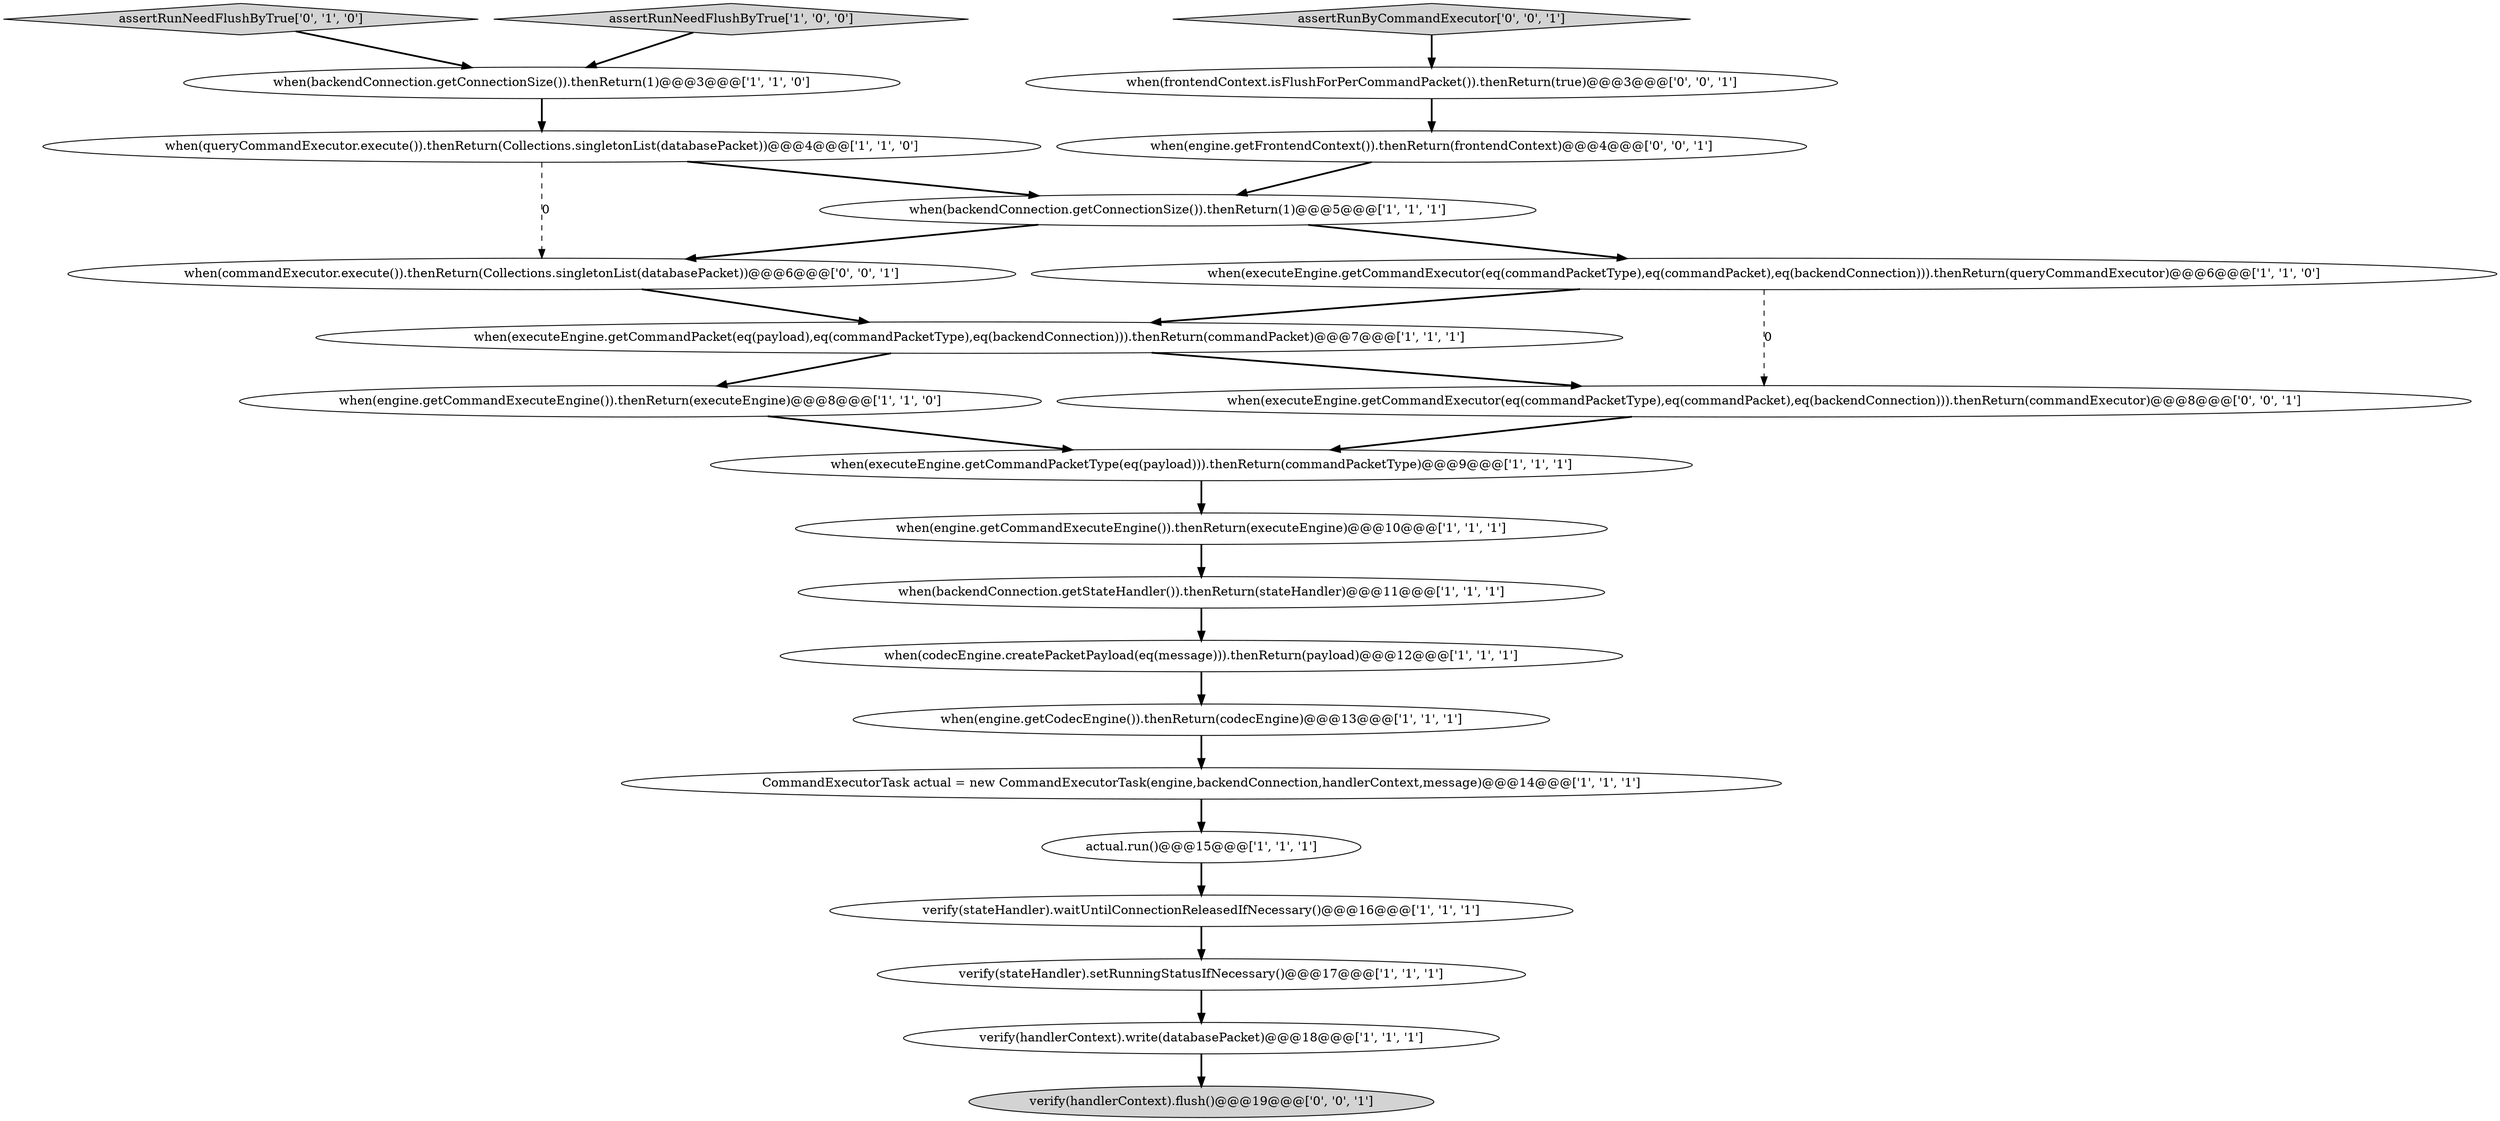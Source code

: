 digraph {
23 [style = filled, label = "verify(handlerContext).flush()@@@19@@@['0', '0', '1']", fillcolor = lightgray, shape = ellipse image = "AAA0AAABBB3BBB"];
21 [style = filled, label = "when(frontendContext.isFlushForPerCommandPacket()).thenReturn(true)@@@3@@@['0', '0', '1']", fillcolor = white, shape = ellipse image = "AAA0AAABBB3BBB"];
1 [style = filled, label = "when(executeEngine.getCommandPacket(eq(payload),eq(commandPacketType),eq(backendConnection))).thenReturn(commandPacket)@@@7@@@['1', '1', '1']", fillcolor = white, shape = ellipse image = "AAA0AAABBB1BBB"];
6 [style = filled, label = "verify(handlerContext).write(databasePacket)@@@18@@@['1', '1', '1']", fillcolor = white, shape = ellipse image = "AAA0AAABBB1BBB"];
15 [style = filled, label = "when(engine.getCommandExecuteEngine()).thenReturn(executeEngine)@@@10@@@['1', '1', '1']", fillcolor = white, shape = ellipse image = "AAA0AAABBB1BBB"];
22 [style = filled, label = "when(executeEngine.getCommandExecutor(eq(commandPacketType),eq(commandPacket),eq(backendConnection))).thenReturn(commandExecutor)@@@8@@@['0', '0', '1']", fillcolor = white, shape = ellipse image = "AAA0AAABBB3BBB"];
0 [style = filled, label = "verify(stateHandler).setRunningStatusIfNecessary()@@@17@@@['1', '1', '1']", fillcolor = white, shape = ellipse image = "AAA0AAABBB1BBB"];
2 [style = filled, label = "when(backendConnection.getStateHandler()).thenReturn(stateHandler)@@@11@@@['1', '1', '1']", fillcolor = white, shape = ellipse image = "AAA0AAABBB1BBB"];
17 [style = filled, label = "assertRunNeedFlushByTrue['0', '1', '0']", fillcolor = lightgray, shape = diamond image = "AAA0AAABBB2BBB"];
20 [style = filled, label = "assertRunByCommandExecutor['0', '0', '1']", fillcolor = lightgray, shape = diamond image = "AAA0AAABBB3BBB"];
10 [style = filled, label = "when(executeEngine.getCommandExecutor(eq(commandPacketType),eq(commandPacket),eq(backendConnection))).thenReturn(queryCommandExecutor)@@@6@@@['1', '1', '0']", fillcolor = white, shape = ellipse image = "AAA0AAABBB1BBB"];
14 [style = filled, label = "actual.run()@@@15@@@['1', '1', '1']", fillcolor = white, shape = ellipse image = "AAA0AAABBB1BBB"];
18 [style = filled, label = "when(commandExecutor.execute()).thenReturn(Collections.singletonList(databasePacket))@@@6@@@['0', '0', '1']", fillcolor = white, shape = ellipse image = "AAA0AAABBB3BBB"];
12 [style = filled, label = "verify(stateHandler).waitUntilConnectionReleasedIfNecessary()@@@16@@@['1', '1', '1']", fillcolor = white, shape = ellipse image = "AAA0AAABBB1BBB"];
19 [style = filled, label = "when(engine.getFrontendContext()).thenReturn(frontendContext)@@@4@@@['0', '0', '1']", fillcolor = white, shape = ellipse image = "AAA0AAABBB3BBB"];
8 [style = filled, label = "when(codecEngine.createPacketPayload(eq(message))).thenReturn(payload)@@@12@@@['1', '1', '1']", fillcolor = white, shape = ellipse image = "AAA0AAABBB1BBB"];
9 [style = filled, label = "when(engine.getCodecEngine()).thenReturn(codecEngine)@@@13@@@['1', '1', '1']", fillcolor = white, shape = ellipse image = "AAA0AAABBB1BBB"];
4 [style = filled, label = "assertRunNeedFlushByTrue['1', '0', '0']", fillcolor = lightgray, shape = diamond image = "AAA0AAABBB1BBB"];
7 [style = filled, label = "when(queryCommandExecutor.execute()).thenReturn(Collections.singletonList(databasePacket))@@@4@@@['1', '1', '0']", fillcolor = white, shape = ellipse image = "AAA0AAABBB1BBB"];
3 [style = filled, label = "when(backendConnection.getConnectionSize()).thenReturn(1)@@@5@@@['1', '1', '1']", fillcolor = white, shape = ellipse image = "AAA0AAABBB1BBB"];
11 [style = filled, label = "when(backendConnection.getConnectionSize()).thenReturn(1)@@@3@@@['1', '1', '0']", fillcolor = white, shape = ellipse image = "AAA0AAABBB1BBB"];
5 [style = filled, label = "when(executeEngine.getCommandPacketType(eq(payload))).thenReturn(commandPacketType)@@@9@@@['1', '1', '1']", fillcolor = white, shape = ellipse image = "AAA0AAABBB1BBB"];
16 [style = filled, label = "CommandExecutorTask actual = new CommandExecutorTask(engine,backendConnection,handlerContext,message)@@@14@@@['1', '1', '1']", fillcolor = white, shape = ellipse image = "AAA0AAABBB1BBB"];
13 [style = filled, label = "when(engine.getCommandExecuteEngine()).thenReturn(executeEngine)@@@8@@@['1', '1', '0']", fillcolor = white, shape = ellipse image = "AAA0AAABBB1BBB"];
15->2 [style = bold, label=""];
7->18 [style = dashed, label="0"];
21->19 [style = bold, label=""];
0->6 [style = bold, label=""];
6->23 [style = bold, label=""];
5->15 [style = bold, label=""];
10->22 [style = dashed, label="0"];
12->0 [style = bold, label=""];
1->13 [style = bold, label=""];
22->5 [style = bold, label=""];
9->16 [style = bold, label=""];
7->3 [style = bold, label=""];
3->18 [style = bold, label=""];
1->22 [style = bold, label=""];
20->21 [style = bold, label=""];
3->10 [style = bold, label=""];
18->1 [style = bold, label=""];
14->12 [style = bold, label=""];
8->9 [style = bold, label=""];
13->5 [style = bold, label=""];
16->14 [style = bold, label=""];
4->11 [style = bold, label=""];
10->1 [style = bold, label=""];
19->3 [style = bold, label=""];
11->7 [style = bold, label=""];
2->8 [style = bold, label=""];
17->11 [style = bold, label=""];
}
